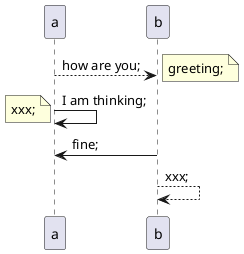 ' 时序图
' 通过描述对象之间发送消息的时间顺序显示多个对象之间的动态协作。
' ->表示消息传递，-->表示异步消息传递，note [left | right]对消息进行说明。
@startuml
a --> b: how are you;
note right: greeting;
a -> a: I am thinking;
note left: xxx;
b -> a:fine;
b --> b: xxx;
@enduml

